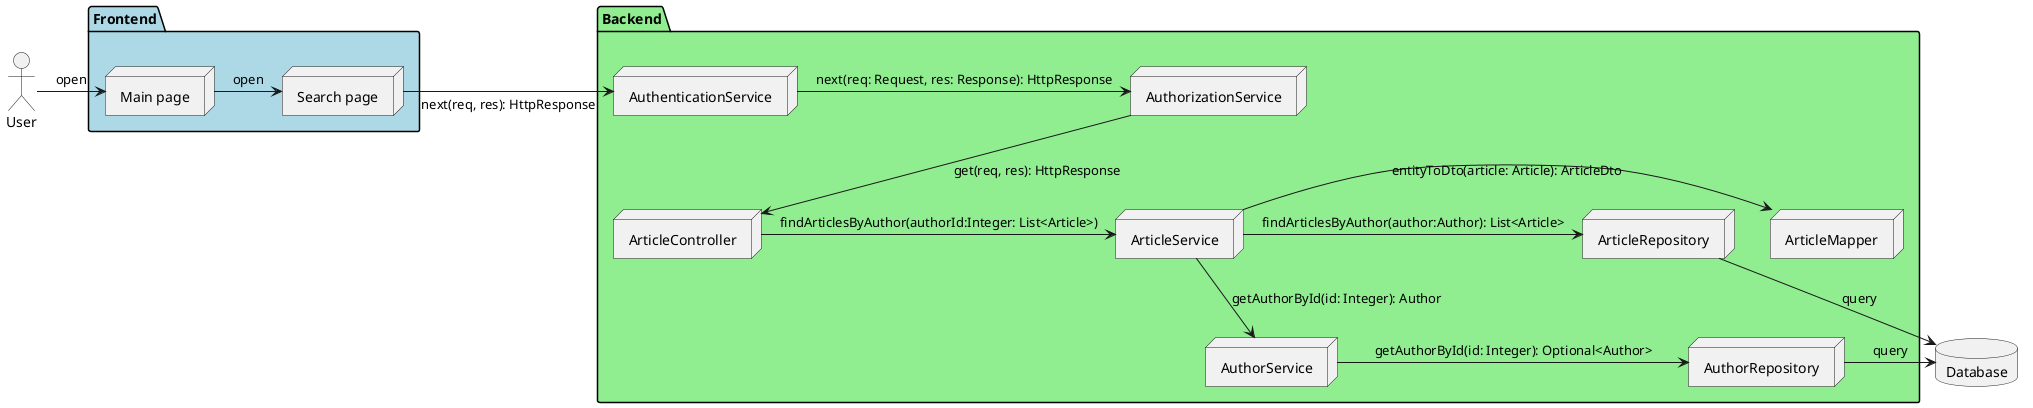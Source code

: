@startuml
top to bottom direction

actor User


package "Frontend" #LightBlue {
node "Main page"
node "Search page"
User -right-> "Main page": open
"Main page" -> "Search page": open
}
package "Backend" #LightGreen {
node "AuthenticationService"
node "AuthorizationService"
node "ArticleController"
node "ArticleService"
node "AuthorService"
node "ArticleMapper"
node "ArticleRepository"
node "AuthorRepository"
"Search page" -> "AuthenticationService":next(req, res): HttpResponse
"AuthenticationService" -> "AuthorizationService":next(req: Request, res: Response): HttpResponse
"AuthorizationService" --> "ArticleController":get(req, res): HttpResponse
"ArticleController" -> "ArticleService":findArticlesByAuthor(authorId:Integer: List<Article>)
"ArticleService" -> "ArticleMapper": entityToDto(article: Article): ArticleDto
"ArticleService" -> "ArticleRepository":findArticlesByAuthor(author:Author): List<Article>
"ArticleService" --> "AuthorService":getAuthorById(id: Integer): Author
"AuthorService" -> "AuthorRepository":getAuthorById(id: Integer): Optional<Author>
}
database Database
"AuthorRepository" -> Database: query
"ArticleRepository" -> Database: query
@enduml